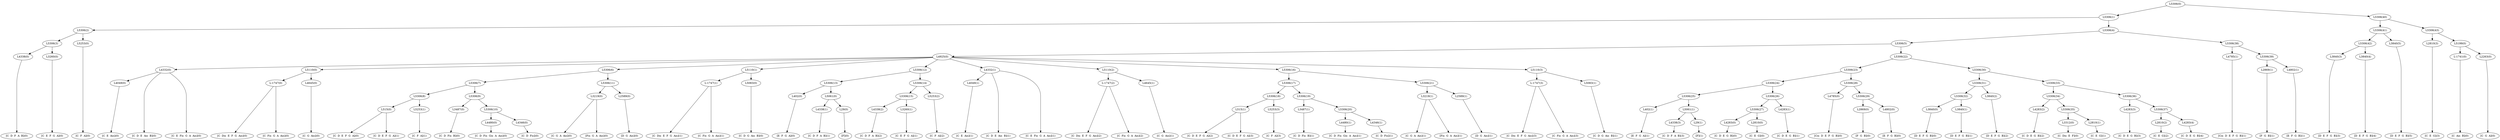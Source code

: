 digraph sample{
"L4338(0)"->"[C  D  F  A  B](0)"
"L3260(0)"->"[C  E  F  G  A](0)"
"L5306(3)"->"L4338(0)"
"L5306(3)"->"L3260(0)"
"L5253(0)"->"[C  F  A](0)"
"L5306(2)"->"L5306(3)"
"L5306(2)"->"L5253(0)"
"L4049(0)"->"[C  E  Ais](0)"
"L4332(0)"->"[C  D  E  Ais  B](0)"
"L4332(0)"->"[C  E  Fis  G  A  Ais](0)"
"L4332(0)"->"L4049(0)"
"L-1747(0)"->"[C  Dis  E  F  G  Ais](0)"
"L-1747(0)"->"[C  Fis  G  A  Ais](0)"
"L4645(0)"->"[C  G  Ais](0)"
"L5110(0)"->"L-1747(0)"
"L5110(0)"->"L4645(0)"
"L515(0)"->"[C  D  E  F  G  A](0)"
"L515(0)"->"[C  D  E  F  G  A](1)"
"L5253(1)"->"[C  F  A](1)"
"L5306(8)"->"L515(0)"
"L5306(8)"->"L5253(1)"
"L3487(0)"->"[C  D  Fis  B](0)"
"L4480(0)"->"[C  D  Fis  Gis  A  Ais](0)"
"L4346(0)"->"[C  D  Fis](0)"
"L5306(10)"->"L4480(0)"
"L5306(10)"->"L4346(0)"
"L5306(9)"->"L3487(0)"
"L5306(9)"->"L5306(10)"
"L5306(7)"->"L5306(8)"
"L5306(7)"->"L5306(9)"
"L3219(0)"->"[C  G  A  Ais](0)"
"L3219(0)"->"[Fis  G  A  Ais](0)"
"L2589(0)"->"[D  G  Ais](0)"
"L5306(11)"->"L3219(0)"
"L5306(11)"->"L2589(0)"
"L5306(6)"->"L5306(7)"
"L5306(6)"->"L5306(11)"
"L-1747(1)"->"[C  Dis  E  F  G  Ais](1)"
"L-1747(1)"->"[C  Fis  G  A  Ais](1)"
"L5083(0)"->"[C  D  G  Ais  B](0)"
"L5110(1)"->"L-1747(1)"
"L5110(1)"->"L5083(0)"
"L402(0)"->"[E  F  G  A](0)"
"L4338(1)"->"[C  D  F  A  B](1)"
"L29(0)"->"[F](0)"
"L5061(0)"->"L4338(1)"
"L5061(0)"->"L29(0)"
"L5306(13)"->"L402(0)"
"L5306(13)"->"L5061(0)"
"L4338(2)"->"[C  D  F  A  B](2)"
"L3260(1)"->"[C  E  F  G  A](1)"
"L5306(15)"->"L4338(2)"
"L5306(15)"->"L3260(1)"
"L5253(2)"->"[C  F  A](2)"
"L5306(14)"->"L5306(15)"
"L5306(14)"->"L5253(2)"
"L5306(12)"->"L5306(13)"
"L5306(12)"->"L5306(14)"
"L4049(1)"->"[C  E  Ais](1)"
"L4332(1)"->"[C  D  E  Ais  B](1)"
"L4332(1)"->"[C  E  Fis  G  A  Ais](1)"
"L4332(1)"->"L4049(1)"
"L-1747(2)"->"[C  Dis  E  F  G  Ais](2)"
"L-1747(2)"->"[C  Fis  G  A  Ais](2)"
"L4645(1)"->"[C  G  Ais](1)"
"L5110(2)"->"L-1747(2)"
"L5110(2)"->"L4645(1)"
"L515(1)"->"[C  D  E  F  G  A](2)"
"L515(1)"->"[C  D  E  F  G  A](3)"
"L5253(3)"->"[C  F  A](3)"
"L5306(18)"->"L515(1)"
"L5306(18)"->"L5253(3)"
"L3487(1)"->"[C  D  Fis  B](1)"
"L4480(1)"->"[C  D  Fis  Gis  A  Ais](1)"
"L4346(1)"->"[C  D  Fis](1)"
"L5306(20)"->"L4480(1)"
"L5306(20)"->"L4346(1)"
"L5306(19)"->"L3487(1)"
"L5306(19)"->"L5306(20)"
"L5306(17)"->"L5306(18)"
"L5306(17)"->"L5306(19)"
"L3219(1)"->"[C  G  A  Ais](1)"
"L3219(1)"->"[Fis  G  A  Ais](1)"
"L2589(1)"->"[D  G  Ais](1)"
"L5306(21)"->"L3219(1)"
"L5306(21)"->"L2589(1)"
"L5306(16)"->"L5306(17)"
"L5306(16)"->"L5306(21)"
"L-1747(3)"->"[C  Dis  E  F  G  Ais](3)"
"L-1747(3)"->"[C  Fis  G  A  Ais](3)"
"L5083(1)"->"[C  D  G  Ais  B](1)"
"L5110(3)"->"L-1747(3)"
"L5110(3)"->"L5083(1)"
"L4925(0)"->"L4332(0)"
"L4925(0)"->"L5110(0)"
"L4925(0)"->"L5306(6)"
"L4925(0)"->"L5110(1)"
"L4925(0)"->"L5306(12)"
"L4925(0)"->"L4332(1)"
"L4925(0)"->"L5110(2)"
"L4925(0)"->"L5306(16)"
"L4925(0)"->"L5110(3)"
"L402(1)"->"[E  F  G  A](1)"
"L4338(3)"->"[C  D  F  A  B](3)"
"L29(1)"->"[F](1)"
"L5061(1)"->"L4338(3)"
"L5061(1)"->"L29(1)"
"L5306(25)"->"L402(1)"
"L5306(25)"->"L5061(1)"
"L4283(0)"->"[C  D  E  G  B](0)"
"L2810(0)"->"[C  E  G](0)"
"L5306(27)"->"L4283(0)"
"L5306(27)"->"L2810(0)"
"L4283(1)"->"[C  D  E  G  B](1)"
"L5306(26)"->"L5306(27)"
"L5306(26)"->"L4283(1)"
"L5306(24)"->"L5306(25)"
"L5306(24)"->"L5306(26)"
"L4785(0)"->"[Cis  D  E  F  G  B](0)"
"L2869(0)"->"[F  G  B](0)"
"L4802(0)"->"[E  F  G  B](0)"
"L5306(29)"->"L2869(0)"
"L5306(29)"->"L4802(0)"
"L5306(28)"->"L4785(0)"
"L5306(28)"->"L5306(29)"
"L5306(23)"->"L5306(24)"
"L5306(23)"->"L5306(28)"
"L3840(0)"->"[D  E  F  G  B](0)"
"L3840(1)"->"[D  E  F  G  B](1)"
"L5306(32)"->"L3840(0)"
"L5306(32)"->"L3840(1)"
"L3840(2)"->"[D  E  F  G  B](2)"
"L5306(31)"->"L5306(32)"
"L5306(31)"->"L3840(2)"
"L4283(2)"->"[C  D  E  G  B](2)"
"L3312(0)"->"[C  Dis  E  F](0)"
"L2810(1)"->"[C  E  G](1)"
"L5306(35)"->"L3312(0)"
"L5306(35)"->"L2810(1)"
"L5306(34)"->"L4283(2)"
"L5306(34)"->"L5306(35)"
"L4283(3)"->"[C  D  E  G  B](3)"
"L2810(2)"->"[C  E  G](2)"
"L4283(4)"->"[C  D  E  G  B](4)"
"L5306(37)"->"L2810(2)"
"L5306(37)"->"L4283(4)"
"L5306(36)"->"L4283(3)"
"L5306(36)"->"L5306(37)"
"L5306(33)"->"L5306(34)"
"L5306(33)"->"L5306(36)"
"L5306(30)"->"L5306(31)"
"L5306(30)"->"L5306(33)"
"L5306(22)"->"L5306(23)"
"L5306(22)"->"L5306(30)"
"L5306(5)"->"L4925(0)"
"L5306(5)"->"L5306(22)"
"L4785(1)"->"[Cis  D  E  F  G  B](1)"
"L2869(1)"->"[F  G  B](1)"
"L4802(1)"->"[E  F  G  B](1)"
"L5306(39)"->"L2869(1)"
"L5306(39)"->"L4802(1)"
"L5306(38)"->"L4785(1)"
"L5306(38)"->"L5306(39)"
"L5306(4)"->"L5306(5)"
"L5306(4)"->"L5306(38)"
"L5306(1)"->"L5306(2)"
"L5306(1)"->"L5306(4)"
"L3840(3)"->"[D  E  F  G  B](3)"
"L3840(4)"->"[D  E  F  G  B](4)"
"L5306(42)"->"L3840(3)"
"L5306(42)"->"L3840(4)"
"L3840(5)"->"[D  E  F  G  B](5)"
"L5306(41)"->"L5306(42)"
"L5306(41)"->"L3840(5)"
"L2810(3)"->"[C  E  G](3)"
"L-1741(0)"->"[C  Ais  B](0)"
"L2263(0)"->"[C  G  A](0)"
"L5199(0)"->"L-1741(0)"
"L5199(0)"->"L2263(0)"
"L5306(43)"->"L2810(3)"
"L5306(43)"->"L5199(0)"
"L5306(40)"->"L5306(41)"
"L5306(40)"->"L5306(43)"
"L5306(0)"->"L5306(1)"
"L5306(0)"->"L5306(40)"
{rank = min; "L5306(0)"}
{rank = same; "L5306(1)"; "L5306(40)";}
{rank = same; "L5306(2)"; "L5306(4)"; "L5306(41)"; "L5306(43)";}
{rank = same; "L5306(3)"; "L5253(0)"; "L5306(5)"; "L5306(38)"; "L5306(42)"; "L3840(5)"; "L2810(3)"; "L5199(0)";}
{rank = same; "L4338(0)"; "L3260(0)"; "L4925(0)"; "L5306(22)"; "L4785(1)"; "L5306(39)"; "L3840(3)"; "L3840(4)"; "L-1741(0)"; "L2263(0)";}
{rank = same; "L4332(0)"; "L5110(0)"; "L5306(6)"; "L5110(1)"; "L5306(12)"; "L4332(1)"; "L5110(2)"; "L5306(16)"; "L5110(3)"; "L5306(23)"; "L5306(30)"; "L2869(1)"; "L4802(1)";}
{rank = same; "L4049(0)"; "L-1747(0)"; "L4645(0)"; "L5306(7)"; "L5306(11)"; "L-1747(1)"; "L5083(0)"; "L5306(13)"; "L5306(14)"; "L4049(1)"; "L-1747(2)"; "L4645(1)"; "L5306(17)"; "L5306(21)"; "L-1747(3)"; "L5083(1)"; "L5306(24)"; "L5306(28)"; "L5306(31)"; "L5306(33)";}
{rank = same; "L5306(8)"; "L5306(9)"; "L3219(0)"; "L2589(0)"; "L402(0)"; "L5061(0)"; "L5306(15)"; "L5253(2)"; "L5306(18)"; "L5306(19)"; "L3219(1)"; "L2589(1)"; "L5306(25)"; "L5306(26)"; "L4785(0)"; "L5306(29)"; "L5306(32)"; "L3840(2)"; "L5306(34)"; "L5306(36)";}
{rank = same; "L515(0)"; "L5253(1)"; "L3487(0)"; "L5306(10)"; "L4338(1)"; "L29(0)"; "L4338(2)"; "L3260(1)"; "L515(1)"; "L5253(3)"; "L3487(1)"; "L5306(20)"; "L402(1)"; "L5061(1)"; "L5306(27)"; "L4283(1)"; "L2869(0)"; "L4802(0)"; "L3840(0)"; "L3840(1)"; "L4283(2)"; "L5306(35)"; "L4283(3)"; "L5306(37)";}
{rank = same; "L4480(0)"; "L4346(0)"; "L4480(1)"; "L4346(1)"; "L4338(3)"; "L29(1)"; "L4283(0)"; "L2810(0)"; "L3312(0)"; "L2810(1)"; "L2810(2)"; "L4283(4)";}
{rank = max; "[C  Ais  B](0)"; "[C  D  E  Ais  B](0)"; "[C  D  E  Ais  B](1)"; "[C  D  E  F  G  A](0)"; "[C  D  E  F  G  A](1)"; "[C  D  E  F  G  A](2)"; "[C  D  E  F  G  A](3)"; "[C  D  E  G  B](0)"; "[C  D  E  G  B](1)"; "[C  D  E  G  B](2)"; "[C  D  E  G  B](3)"; "[C  D  E  G  B](4)"; "[C  D  F  A  B](0)"; "[C  D  F  A  B](1)"; "[C  D  F  A  B](2)"; "[C  D  F  A  B](3)"; "[C  D  Fis  B](0)"; "[C  D  Fis  B](1)"; "[C  D  Fis  Gis  A  Ais](0)"; "[C  D  Fis  Gis  A  Ais](1)"; "[C  D  Fis](0)"; "[C  D  Fis](1)"; "[C  D  G  Ais  B](0)"; "[C  D  G  Ais  B](1)"; "[C  Dis  E  F  G  Ais](0)"; "[C  Dis  E  F  G  Ais](1)"; "[C  Dis  E  F  G  Ais](2)"; "[C  Dis  E  F  G  Ais](3)"; "[C  Dis  E  F](0)"; "[C  E  Ais](0)"; "[C  E  Ais](1)"; "[C  E  F  G  A](0)"; "[C  E  F  G  A](1)"; "[C  E  Fis  G  A  Ais](0)"; "[C  E  Fis  G  A  Ais](1)"; "[C  E  G](0)"; "[C  E  G](1)"; "[C  E  G](2)"; "[C  E  G](3)"; "[C  F  A](0)"; "[C  F  A](1)"; "[C  F  A](2)"; "[C  F  A](3)"; "[C  Fis  G  A  Ais](0)"; "[C  Fis  G  A  Ais](1)"; "[C  Fis  G  A  Ais](2)"; "[C  Fis  G  A  Ais](3)"; "[C  G  A  Ais](0)"; "[C  G  A  Ais](1)"; "[C  G  A](0)"; "[C  G  Ais](0)"; "[C  G  Ais](1)"; "[Cis  D  E  F  G  B](0)"; "[Cis  D  E  F  G  B](1)"; "[D  E  F  G  B](0)"; "[D  E  F  G  B](1)"; "[D  E  F  G  B](2)"; "[D  E  F  G  B](3)"; "[D  E  F  G  B](4)"; "[D  E  F  G  B](5)"; "[D  G  Ais](0)"; "[D  G  Ais](1)"; "[E  F  G  A](0)"; "[E  F  G  A](1)"; "[E  F  G  B](0)"; "[E  F  G  B](1)"; "[F  G  B](0)"; "[F  G  B](1)"; "[F](0)"; "[F](1)"; "[Fis  G  A  Ais](0)"; "[Fis  G  A  Ais](1)";}
}